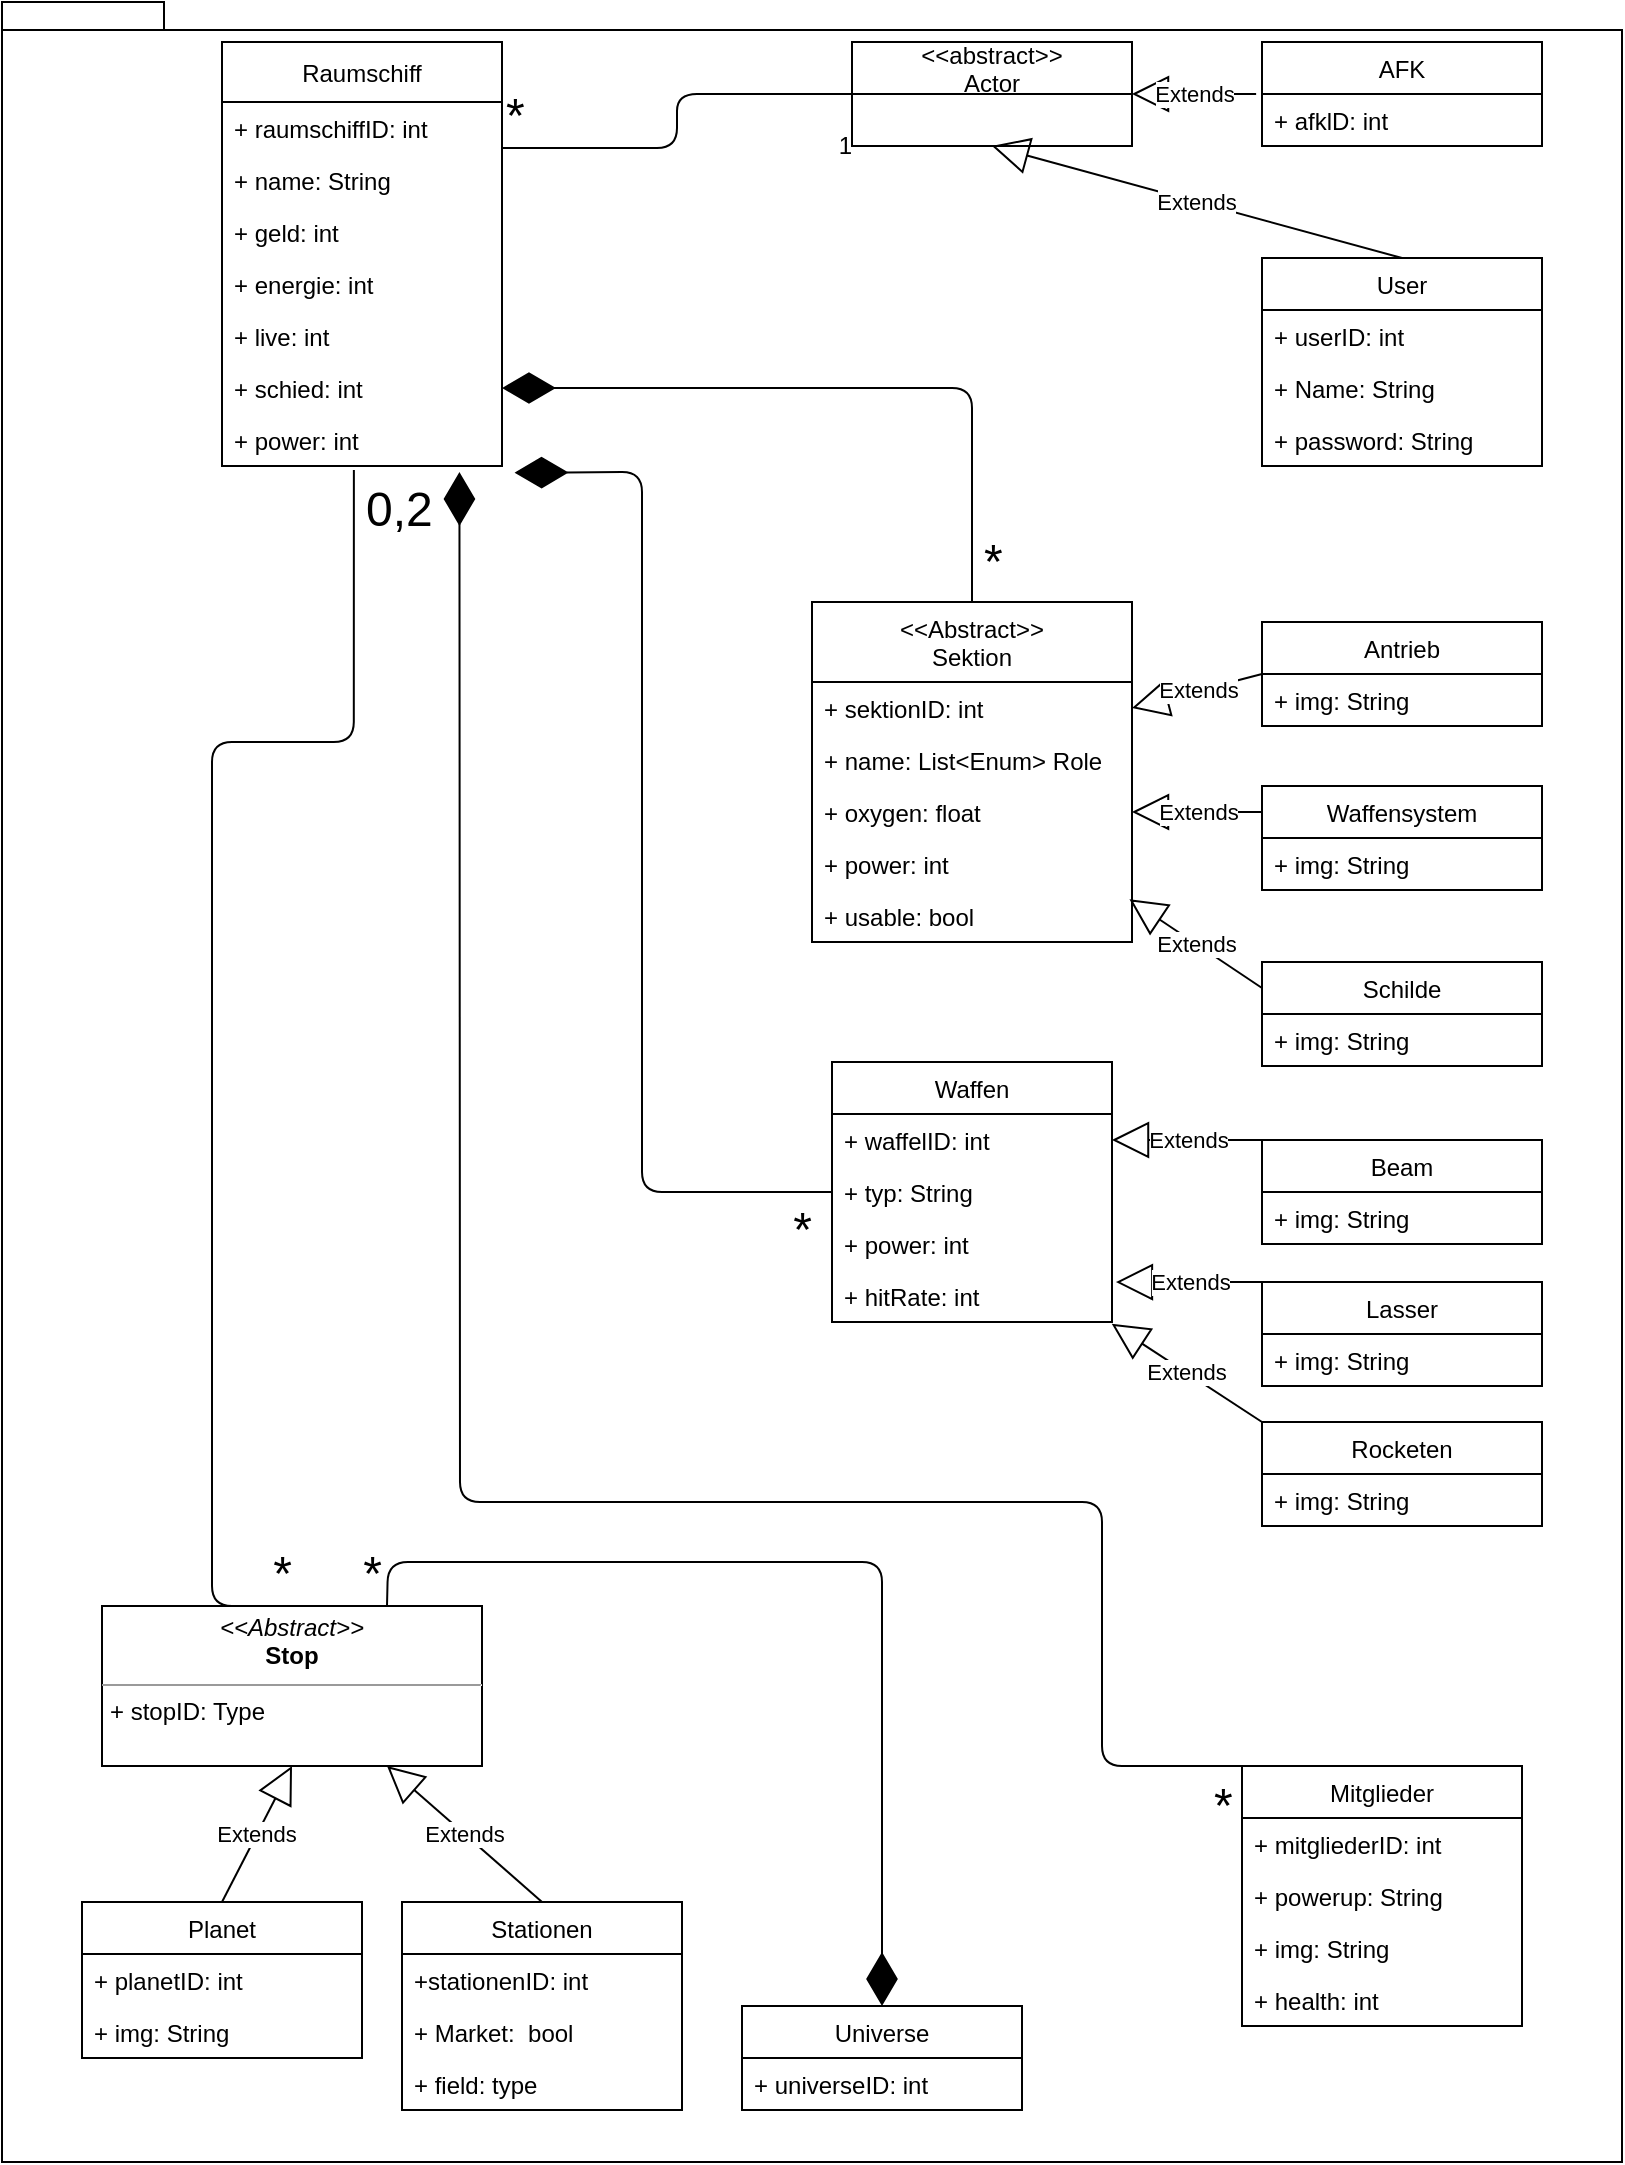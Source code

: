 <mxfile version="13.1.3" type="device"><diagram name="Page-1" id="c4acf3e9-155e-7222-9cf6-157b1a14988f"><mxGraphModel dx="1178" dy="634" grid="1" gridSize="10" guides="1" tooltips="1" connect="1" arrows="1" fold="1" page="1" pageScale="1" pageWidth="850" pageHeight="1100" background="#ffffff" math="0" shadow="0"><root><mxCell id="0"/><mxCell id="1" parent="0"/><mxCell id="zswr2A9SSmIOqwGTtzfv-5" value="" style="shape=folder;fontStyle=1;spacingTop=10;tabWidth=40;tabHeight=14;tabPosition=left;html=1;" vertex="1" parent="1"><mxGeometry x="20" y="10" width="810" height="1080" as="geometry"/></mxCell><mxCell id="gZe3wogs6g2mu7yv9hZS-28" value="Extends" style="endArrow=block;endSize=16;endFill=0;html=1;entryX=0.5;entryY=1;entryDx=0;entryDy=0;exitX=0.5;exitY=0;exitDx=0;exitDy=0;" parent="1" source="gZe3wogs6g2mu7yv9hZS-2" target="gZe3wogs6g2mu7yv9hZS-6" edge="1"><mxGeometry width="160" relative="1" as="geometry"><mxPoint x="825" y="230" as="sourcePoint"/><mxPoint x="985" y="230" as="targetPoint"/></mxGeometry></mxCell><mxCell id="gZe3wogs6g2mu7yv9hZS-29" value="Extends" style="endArrow=block;endSize=16;endFill=0;html=1;entryX=1;entryY=0.5;entryDx=0;entryDy=0;exitX=-0.021;exitY=0;exitDx=0;exitDy=0;exitPerimeter=0;" parent="1" source="gZe3wogs6g2mu7yv9hZS-11" target="gZe3wogs6g2mu7yv9hZS-6" edge="1"><mxGeometry width="160" relative="1" as="geometry"><mxPoint x="825" y="230" as="sourcePoint"/><mxPoint x="985" y="230" as="targetPoint"/></mxGeometry></mxCell><mxCell id="gZe3wogs6g2mu7yv9hZS-40" value="" style="endArrow=none;html=1;edgeStyle=orthogonalEdgeStyle;entryX=0;entryY=0.5;entryDx=0;entryDy=0;exitX=1;exitY=0.25;exitDx=0;exitDy=0;" parent="1" source="gZe3wogs6g2mu7yv9hZS-60" target="gZe3wogs6g2mu7yv9hZS-6" edge="1"><mxGeometry relative="1" as="geometry"><mxPoint x="290" y="60" as="sourcePoint"/><mxPoint x="430" y="55.5" as="targetPoint"/></mxGeometry></mxCell><mxCell id="gZe3wogs6g2mu7yv9hZS-41" value="&lt;font style=&quot;font-size: 24px&quot;&gt;*&lt;/font&gt;" style="resizable=0;html=1;align=left;verticalAlign=bottom;labelBackgroundColor=#ffffff;fontSize=10;" parent="gZe3wogs6g2mu7yv9hZS-40" connectable="0" vertex="1"><mxGeometry x="-1" relative="1" as="geometry"/></mxCell><mxCell id="gZe3wogs6g2mu7yv9hZS-42" value="&lt;font style=&quot;font-size: 12px&quot;&gt;1&lt;/font&gt;" style="resizable=0;html=1;align=right;verticalAlign=bottom;labelBackgroundColor=#ffffff;fontSize=10;" parent="gZe3wogs6g2mu7yv9hZS-40" connectable="0" vertex="1"><mxGeometry x="1" relative="1" as="geometry"><mxPoint y="34" as="offset"/></mxGeometry></mxCell><mxCell id="gZe3wogs6g2mu7yv9hZS-51" value="&lt;p style=&quot;margin: 0px ; margin-top: 4px ; text-align: center&quot;&gt;&lt;i&gt;&amp;lt;&amp;lt;Abstract&amp;gt;&amp;gt;&lt;/i&gt;&lt;br&gt;&lt;b&gt;Stop&lt;/b&gt;&lt;/p&gt;&lt;hr size=&quot;1&quot;&gt;&lt;p style=&quot;margin: 0px ; margin-left: 4px&quot;&gt;+ stopID: Type&lt;br&gt;&lt;/p&gt;&lt;p style=&quot;margin: 0px ; margin-left: 4px&quot;&gt;&lt;br&gt;&lt;/p&gt;" style="verticalAlign=top;align=left;overflow=fill;fontSize=12;fontFamily=Helvetica;html=1;" parent="1" vertex="1"><mxGeometry x="70" y="812" width="190" height="80" as="geometry"/></mxCell><mxCell id="gZe3wogs6g2mu7yv9hZS-58" value="Extends" style="endArrow=block;endSize=16;endFill=0;html=1;exitX=0.5;exitY=0;exitDx=0;exitDy=0;entryX=0.5;entryY=1;entryDx=0;entryDy=0;" parent="1" source="gZe3wogs6g2mu7yv9hZS-24" target="gZe3wogs6g2mu7yv9hZS-51" edge="1"><mxGeometry width="160" relative="1" as="geometry"><mxPoint x="410" y="684.16" as="sourcePoint"/><mxPoint x="570" y="684.16" as="targetPoint"/></mxGeometry></mxCell><mxCell id="gZe3wogs6g2mu7yv9hZS-59" value="Extends" style="endArrow=block;endSize=16;endFill=0;html=1;entryX=0.75;entryY=1;entryDx=0;entryDy=0;exitX=0.5;exitY=0;exitDx=0;exitDy=0;" parent="1" source="gZe3wogs6g2mu7yv9hZS-43" target="gZe3wogs6g2mu7yv9hZS-51" edge="1"><mxGeometry width="160" relative="1" as="geometry"><mxPoint x="410" y="684.16" as="sourcePoint"/><mxPoint x="570" y="684.16" as="targetPoint"/></mxGeometry></mxCell><mxCell id="gZe3wogs6g2mu7yv9hZS-60" value="Raumschiff" style="swimlane;fontStyle=0;childLayout=stackLayout;horizontal=1;startSize=30;fillColor=none;horizontalStack=0;resizeParent=1;resizeParentMax=0;resizeLast=0;collapsible=1;marginBottom=0;" parent="1" vertex="1"><mxGeometry x="130" y="30" width="140" height="212" as="geometry"/></mxCell><mxCell id="gZe3wogs6g2mu7yv9hZS-61" value="+ raumschiffID: int" style="text;strokeColor=none;fillColor=none;align=left;verticalAlign=top;spacingLeft=4;spacingRight=4;overflow=hidden;rotatable=0;points=[[0,0.5],[1,0.5]];portConstraint=eastwest;" parent="gZe3wogs6g2mu7yv9hZS-60" vertex="1"><mxGeometry y="30" width="140" height="26" as="geometry"/></mxCell><mxCell id="gZe3wogs6g2mu7yv9hZS-76" value="+ name: String" style="text;strokeColor=none;fillColor=none;align=left;verticalAlign=top;spacingLeft=4;spacingRight=4;overflow=hidden;rotatable=0;points=[[0,0.5],[1,0.5]];portConstraint=eastwest;" parent="gZe3wogs6g2mu7yv9hZS-60" vertex="1"><mxGeometry y="56" width="140" height="26" as="geometry"/></mxCell><mxCell id="gZe3wogs6g2mu7yv9hZS-73" value="+ geld: int" style="text;strokeColor=none;fillColor=none;align=left;verticalAlign=top;spacingLeft=4;spacingRight=4;overflow=hidden;rotatable=0;points=[[0,0.5],[1,0.5]];portConstraint=eastwest;" parent="gZe3wogs6g2mu7yv9hZS-60" vertex="1"><mxGeometry y="82" width="140" height="26" as="geometry"/></mxCell><mxCell id="gZe3wogs6g2mu7yv9hZS-74" value="+ energie: int" style="text;strokeColor=none;fillColor=none;align=left;verticalAlign=top;spacingLeft=4;spacingRight=4;overflow=hidden;rotatable=0;points=[[0,0.5],[1,0.5]];portConstraint=eastwest;" parent="gZe3wogs6g2mu7yv9hZS-60" vertex="1"><mxGeometry y="108" width="140" height="26" as="geometry"/></mxCell><mxCell id="gZe3wogs6g2mu7yv9hZS-75" value="+ live: int" style="text;strokeColor=none;fillColor=none;align=left;verticalAlign=top;spacingLeft=4;spacingRight=4;overflow=hidden;rotatable=0;points=[[0,0.5],[1,0.5]];portConstraint=eastwest;" parent="gZe3wogs6g2mu7yv9hZS-60" vertex="1"><mxGeometry y="134" width="140" height="26" as="geometry"/></mxCell><mxCell id="gZe3wogs6g2mu7yv9hZS-77" value="+ schied: int" style="text;strokeColor=none;fillColor=none;align=left;verticalAlign=top;spacingLeft=4;spacingRight=4;overflow=hidden;rotatable=0;points=[[0,0.5],[1,0.5]];portConstraint=eastwest;" parent="gZe3wogs6g2mu7yv9hZS-60" vertex="1"><mxGeometry y="160" width="140" height="26" as="geometry"/></mxCell><mxCell id="gZe3wogs6g2mu7yv9hZS-85" value="+ power: int" style="text;strokeColor=none;fillColor=none;align=left;verticalAlign=top;spacingLeft=4;spacingRight=4;overflow=hidden;rotatable=0;points=[[0,0.5],[1,0.5]];portConstraint=eastwest;" parent="gZe3wogs6g2mu7yv9hZS-60" vertex="1"><mxGeometry y="186" width="140" height="26" as="geometry"/></mxCell><mxCell id="gZe3wogs6g2mu7yv9hZS-86" value="" style="endArrow=none;html=1;edgeStyle=orthogonalEdgeStyle;exitX=0.471;exitY=1.077;exitDx=0;exitDy=0;exitPerimeter=0;entryX=0.5;entryY=0;entryDx=0;entryDy=0;" parent="1" source="gZe3wogs6g2mu7yv9hZS-85" target="gZe3wogs6g2mu7yv9hZS-51" edge="1"><mxGeometry relative="1" as="geometry"><mxPoint x="300" y="250" as="sourcePoint"/><mxPoint x="460" y="250" as="targetPoint"/><Array as="points"><mxPoint x="196" y="380"/><mxPoint x="125" y="380"/></Array></mxGeometry></mxCell><mxCell id="gZe3wogs6g2mu7yv9hZS-87" value="&lt;font style=&quot;font-size: 24px&quot;&gt;0,2&lt;/font&gt;" style="resizable=0;html=1;align=left;verticalAlign=bottom;labelBackgroundColor=#ffffff;fontSize=10;" parent="gZe3wogs6g2mu7yv9hZS-86" connectable="0" vertex="1"><mxGeometry x="-1" relative="1" as="geometry"><mxPoint x="4.06" y="36" as="offset"/></mxGeometry></mxCell><mxCell id="gZe3wogs6g2mu7yv9hZS-88" value="&lt;font style=&quot;font-size: 24px&quot;&gt;*&lt;/font&gt;" style="resizable=0;html=1;align=right;verticalAlign=bottom;labelBackgroundColor=#ffffff;fontSize=10;" parent="gZe3wogs6g2mu7yv9hZS-86" connectable="0" vertex="1"><mxGeometry x="1" relative="1" as="geometry"/></mxCell><mxCell id="gZe3wogs6g2mu7yv9hZS-98" value="" style="endArrow=diamondThin;endFill=1;endSize=24;html=1;entryX=1;entryY=0.5;entryDx=0;entryDy=0;exitX=0.5;exitY=0;exitDx=0;exitDy=0;" parent="1" source="gZe3wogs6g2mu7yv9hZS-89" target="gZe3wogs6g2mu7yv9hZS-77" edge="1"><mxGeometry width="160" relative="1" as="geometry"><mxPoint x="370" y="310" as="sourcePoint"/><mxPoint x="530" y="310" as="targetPoint"/><Array as="points"><mxPoint x="505" y="203"/></Array></mxGeometry></mxCell><mxCell id="gZe3wogs6g2mu7yv9hZS-107" value="Schilde" style="swimlane;fontStyle=0;childLayout=stackLayout;horizontal=1;startSize=26;fillColor=none;horizontalStack=0;resizeParent=1;resizeParentMax=0;resizeLast=0;collapsible=1;marginBottom=0;" parent="1" vertex="1"><mxGeometry x="650" y="490" width="140" height="52" as="geometry"/></mxCell><mxCell id="gZe3wogs6g2mu7yv9hZS-108" value="+ img: String&#xa;" style="text;strokeColor=none;fillColor=none;align=left;verticalAlign=top;spacingLeft=4;spacingRight=4;overflow=hidden;rotatable=0;points=[[0,0.5],[1,0.5]];portConstraint=eastwest;" parent="gZe3wogs6g2mu7yv9hZS-107" vertex="1"><mxGeometry y="26" width="140" height="26" as="geometry"/></mxCell><mxCell id="gZe3wogs6g2mu7yv9hZS-111" value="Extends" style="endArrow=block;endSize=16;endFill=0;html=1;exitX=0;exitY=0.5;exitDx=0;exitDy=0;entryX=1;entryY=0.5;entryDx=0;entryDy=0;" parent="1" target="gZe3wogs6g2mu7yv9hZS-90" edge="1" source="gZe3wogs6g2mu7yv9hZS-99"><mxGeometry width="160" relative="1" as="geometry"><mxPoint x="650.0" y="325" as="sourcePoint"/><mxPoint x="700" y="340" as="targetPoint"/></mxGeometry></mxCell><mxCell id="gZe3wogs6g2mu7yv9hZS-112" value="Extends" style="endArrow=block;endSize=16;endFill=0;html=1;exitX=0;exitY=0.25;exitDx=0;exitDy=0;entryX=1;entryY=0.5;entryDx=0;entryDy=0;" parent="1" source="gZe3wogs6g2mu7yv9hZS-103" target="gZe3wogs6g2mu7yv9hZS-92" edge="1"><mxGeometry width="160" relative="1" as="geometry"><mxPoint x="660" y="335" as="sourcePoint"/><mxPoint x="530" y="333" as="targetPoint"/></mxGeometry></mxCell><mxCell id="gZe3wogs6g2mu7yv9hZS-113" value="Extends" style="endArrow=block;endSize=16;endFill=0;html=1;exitX=0;exitY=0.25;exitDx=0;exitDy=0;entryX=0.992;entryY=1.179;entryDx=0;entryDy=0;entryPerimeter=0;" parent="1" source="gZe3wogs6g2mu7yv9hZS-107" target="gZe3wogs6g2mu7yv9hZS-94" edge="1"><mxGeometry width="160" relative="1" as="geometry"><mxPoint x="660" y="412" as="sourcePoint"/><mxPoint x="524" y="440" as="targetPoint"/></mxGeometry></mxCell><mxCell id="gZe3wogs6g2mu7yv9hZS-2" value="User" style="swimlane;fontStyle=0;childLayout=stackLayout;horizontal=1;startSize=26;fillColor=none;horizontalStack=0;resizeParent=1;resizeParentMax=0;resizeLast=0;collapsible=1;marginBottom=0;" parent="1" vertex="1"><mxGeometry x="650" y="138" width="140" height="104" as="geometry"><mxRectangle x="200" y="230" width="90" height="26" as="alternateBounds"/></mxGeometry></mxCell><mxCell id="gZe3wogs6g2mu7yv9hZS-3" value="+ userID: int" style="text;strokeColor=none;fillColor=none;align=left;verticalAlign=top;spacingLeft=4;spacingRight=4;overflow=hidden;rotatable=0;points=[[0,0.5],[1,0.5]];portConstraint=eastwest;" parent="gZe3wogs6g2mu7yv9hZS-2" vertex="1"><mxGeometry y="26" width="140" height="26" as="geometry"/></mxCell><mxCell id="gZe3wogs6g2mu7yv9hZS-4" value="+ Name: String" style="text;strokeColor=none;fillColor=none;align=left;verticalAlign=top;spacingLeft=4;spacingRight=4;overflow=hidden;rotatable=0;points=[[0,0.5],[1,0.5]];portConstraint=eastwest;" parent="gZe3wogs6g2mu7yv9hZS-2" vertex="1"><mxGeometry y="52" width="140" height="26" as="geometry"/></mxCell><mxCell id="gZe3wogs6g2mu7yv9hZS-5" value="+ password: String" style="text;strokeColor=none;fillColor=none;align=left;verticalAlign=top;spacingLeft=4;spacingRight=4;overflow=hidden;rotatable=0;points=[[0,0.5],[1,0.5]];portConstraint=eastwest;" parent="gZe3wogs6g2mu7yv9hZS-2" vertex="1"><mxGeometry y="78" width="140" height="26" as="geometry"/></mxCell><mxCell id="gZe3wogs6g2mu7yv9hZS-10" value="AFK" style="swimlane;fontStyle=0;childLayout=stackLayout;horizontal=1;startSize=26;fillColor=none;horizontalStack=0;resizeParent=1;resizeParentMax=0;resizeLast=0;collapsible=1;marginBottom=0;" parent="1" vertex="1"><mxGeometry x="650" y="30" width="140" height="52" as="geometry"/></mxCell><mxCell id="gZe3wogs6g2mu7yv9hZS-11" value="+ afklD: int" style="text;strokeColor=none;fillColor=none;align=left;verticalAlign=top;spacingLeft=4;spacingRight=4;overflow=hidden;rotatable=0;points=[[0,0.5],[1,0.5]];portConstraint=eastwest;" parent="gZe3wogs6g2mu7yv9hZS-10" vertex="1"><mxGeometry y="26" width="140" height="26" as="geometry"/></mxCell><mxCell id="gZe3wogs6g2mu7yv9hZS-89" value="&lt;&lt;Abstract&gt;&gt;&#xa;Sektion" style="swimlane;fontStyle=0;childLayout=stackLayout;horizontal=1;startSize=40;fillColor=none;horizontalStack=0;resizeParent=1;resizeParentMax=0;resizeLast=0;collapsible=1;marginBottom=0;" parent="1" vertex="1"><mxGeometry x="425" y="310" width="160" height="170" as="geometry"/></mxCell><mxCell id="gZe3wogs6g2mu7yv9hZS-90" value="+ sektionID: int" style="text;strokeColor=none;fillColor=none;align=left;verticalAlign=top;spacingLeft=4;spacingRight=4;overflow=hidden;rotatable=0;points=[[0,0.5],[1,0.5]];portConstraint=eastwest;" parent="gZe3wogs6g2mu7yv9hZS-89" vertex="1"><mxGeometry y="40" width="160" height="26" as="geometry"/></mxCell><mxCell id="gZe3wogs6g2mu7yv9hZS-91" value="+ name: List&lt;Enum&gt; Role" style="text;strokeColor=none;fillColor=none;align=left;verticalAlign=top;spacingLeft=4;spacingRight=4;overflow=hidden;rotatable=0;points=[[0,0.5],[1,0.5]];portConstraint=eastwest;" parent="gZe3wogs6g2mu7yv9hZS-89" vertex="1"><mxGeometry y="66" width="160" height="26" as="geometry"/></mxCell><mxCell id="gZe3wogs6g2mu7yv9hZS-92" value="+ oxygen: float" style="text;strokeColor=none;fillColor=none;align=left;verticalAlign=top;spacingLeft=4;spacingRight=4;overflow=hidden;rotatable=0;points=[[0,0.5],[1,0.5]];portConstraint=eastwest;" parent="gZe3wogs6g2mu7yv9hZS-89" vertex="1"><mxGeometry y="92" width="160" height="26" as="geometry"/></mxCell><mxCell id="gZe3wogs6g2mu7yv9hZS-94" value="+ power: int" style="text;strokeColor=none;fillColor=none;align=left;verticalAlign=top;spacingLeft=4;spacingRight=4;overflow=hidden;rotatable=0;points=[[0,0.5],[1,0.5]];portConstraint=eastwest;" parent="gZe3wogs6g2mu7yv9hZS-89" vertex="1"><mxGeometry y="118" width="160" height="26" as="geometry"/></mxCell><mxCell id="gZe3wogs6g2mu7yv9hZS-114" value="+ usable: bool" style="text;strokeColor=none;fillColor=none;align=left;verticalAlign=top;spacingLeft=4;spacingRight=4;overflow=hidden;rotatable=0;points=[[0,0.5],[1,0.5]];portConstraint=eastwest;" parent="gZe3wogs6g2mu7yv9hZS-89" vertex="1"><mxGeometry y="144" width="160" height="26" as="geometry"/></mxCell><mxCell id="gZe3wogs6g2mu7yv9hZS-6" value="&lt;&lt;abstract&gt;&gt; &#xa;Actor" style="swimlane;fontStyle=0;childLayout=stackLayout;horizontal=1;startSize=26;fillColor=none;horizontalStack=0;resizeParent=1;resizeParentMax=0;resizeLast=0;collapsible=1;marginBottom=0;" parent="1" vertex="1"><mxGeometry x="445" y="30" width="140" height="52" as="geometry"/></mxCell><mxCell id="gZe3wogs6g2mu7yv9hZS-136" value="Beam" style="swimlane;fontStyle=0;childLayout=stackLayout;horizontal=1;startSize=26;fillColor=none;horizontalStack=0;resizeParent=1;resizeParentMax=0;resizeLast=0;collapsible=1;marginBottom=0;" parent="1" vertex="1"><mxGeometry x="650" y="579" width="140" height="52" as="geometry"/></mxCell><mxCell id="gZe3wogs6g2mu7yv9hZS-137" value="+ img: String&#xa;" style="text;strokeColor=none;fillColor=none;align=left;verticalAlign=top;spacingLeft=4;spacingRight=4;overflow=hidden;rotatable=0;points=[[0,0.5],[1,0.5]];portConstraint=eastwest;" parent="gZe3wogs6g2mu7yv9hZS-136" vertex="1"><mxGeometry y="26" width="140" height="26" as="geometry"/></mxCell><mxCell id="gZe3wogs6g2mu7yv9hZS-103" value="Waffensystem" style="swimlane;fontStyle=0;childLayout=stackLayout;horizontal=1;startSize=26;fillColor=none;horizontalStack=0;resizeParent=1;resizeParentMax=0;resizeLast=0;collapsible=1;marginBottom=0;" parent="1" vertex="1"><mxGeometry x="650" y="402" width="140" height="52" as="geometry"/></mxCell><mxCell id="gZe3wogs6g2mu7yv9hZS-104" value="+ img: String" style="text;strokeColor=none;fillColor=none;align=left;verticalAlign=top;spacingLeft=4;spacingRight=4;overflow=hidden;rotatable=0;points=[[0,0.5],[1,0.5]];portConstraint=eastwest;" parent="gZe3wogs6g2mu7yv9hZS-103" vertex="1"><mxGeometry y="26" width="140" height="26" as="geometry"/></mxCell><mxCell id="gZe3wogs6g2mu7yv9hZS-99" value="Antrieb" style="swimlane;fontStyle=0;childLayout=stackLayout;horizontal=1;startSize=26;fillColor=none;horizontalStack=0;resizeParent=1;resizeParentMax=0;resizeLast=0;collapsible=1;marginBottom=0;" parent="1" vertex="1"><mxGeometry x="650" y="320" width="140" height="52" as="geometry"/></mxCell><mxCell id="gZe3wogs6g2mu7yv9hZS-100" value="+ img: String" style="text;strokeColor=none;fillColor=none;align=left;verticalAlign=top;spacingLeft=4;spacingRight=4;overflow=hidden;rotatable=0;points=[[0,0.5],[1,0.5]];portConstraint=eastwest;" parent="gZe3wogs6g2mu7yv9hZS-99" vertex="1"><mxGeometry y="26" width="140" height="26" as="geometry"/></mxCell><mxCell id="gZe3wogs6g2mu7yv9hZS-24" value="Planet" style="swimlane;fontStyle=0;childLayout=stackLayout;horizontal=1;startSize=26;fillColor=none;horizontalStack=0;resizeParent=1;resizeParentMax=0;resizeLast=0;collapsible=1;marginBottom=0;" parent="1" vertex="1"><mxGeometry x="60" y="960" width="140" height="78" as="geometry"/></mxCell><mxCell id="gZe3wogs6g2mu7yv9hZS-25" value="+ planetID: int" style="text;strokeColor=none;fillColor=none;align=left;verticalAlign=top;spacingLeft=4;spacingRight=4;overflow=hidden;rotatable=0;points=[[0,0.5],[1,0.5]];portConstraint=eastwest;" parent="gZe3wogs6g2mu7yv9hZS-24" vertex="1"><mxGeometry y="26" width="140" height="26" as="geometry"/></mxCell><mxCell id="gZe3wogs6g2mu7yv9hZS-27" value="+ img: String" style="text;strokeColor=none;fillColor=none;align=left;verticalAlign=top;spacingLeft=4;spacingRight=4;overflow=hidden;rotatable=0;points=[[0,0.5],[1,0.5]];portConstraint=eastwest;" parent="gZe3wogs6g2mu7yv9hZS-24" vertex="1"><mxGeometry y="52" width="140" height="26" as="geometry"/></mxCell><mxCell id="gZe3wogs6g2mu7yv9hZS-130" value="" style="endArrow=diamondThin;endFill=1;endSize=24;html=1;exitX=0;exitY=0.5;exitDx=0;exitDy=0;entryX=1.045;entryY=1.128;entryDx=0;entryDy=0;entryPerimeter=0;" parent="1" source="gZe3wogs6g2mu7yv9hZS-117" target="gZe3wogs6g2mu7yv9hZS-85" edge="1"><mxGeometry width="160" relative="1" as="geometry"><mxPoint x="515" y="320" as="sourcePoint"/><mxPoint x="270" y="260" as="targetPoint"/><Array as="points"><mxPoint x="340" y="605"/><mxPoint x="340" y="245"/></Array></mxGeometry></mxCell><mxCell id="gZe3wogs6g2mu7yv9hZS-132" value="&lt;font style=&quot;font-size: 24px&quot;&gt;*&lt;/font&gt;" style="resizable=0;html=1;align=right;verticalAlign=bottom;labelBackgroundColor=#ffffff;fontSize=10;" parent="1" connectable="0" vertex="1"><mxGeometry x="425.0" y="640.0" as="geometry"/></mxCell><mxCell id="gZe3wogs6g2mu7yv9hZS-115" value="Waffen" style="swimlane;fontStyle=0;childLayout=stackLayout;horizontal=1;startSize=26;fillColor=none;horizontalStack=0;resizeParent=1;resizeParentMax=0;resizeLast=0;collapsible=1;marginBottom=0;" parent="1" vertex="1"><mxGeometry x="435" y="540" width="140" height="130" as="geometry"/></mxCell><mxCell id="gZe3wogs6g2mu7yv9hZS-116" value="+ waffelID: int" style="text;strokeColor=none;fillColor=none;align=left;verticalAlign=top;spacingLeft=4;spacingRight=4;overflow=hidden;rotatable=0;points=[[0,0.5],[1,0.5]];portConstraint=eastwest;" parent="gZe3wogs6g2mu7yv9hZS-115" vertex="1"><mxGeometry y="26" width="140" height="26" as="geometry"/></mxCell><mxCell id="gZe3wogs6g2mu7yv9hZS-117" value="+ typ: String" style="text;strokeColor=none;fillColor=none;align=left;verticalAlign=top;spacingLeft=4;spacingRight=4;overflow=hidden;rotatable=0;points=[[0,0.5],[1,0.5]];portConstraint=eastwest;" parent="gZe3wogs6g2mu7yv9hZS-115" vertex="1"><mxGeometry y="52" width="140" height="26" as="geometry"/></mxCell><mxCell id="gZe3wogs6g2mu7yv9hZS-118" value="+ power: int" style="text;strokeColor=none;fillColor=none;align=left;verticalAlign=top;spacingLeft=4;spacingRight=4;overflow=hidden;rotatable=0;points=[[0,0.5],[1,0.5]];portConstraint=eastwest;" parent="gZe3wogs6g2mu7yv9hZS-115" vertex="1"><mxGeometry y="78" width="140" height="26" as="geometry"/></mxCell><mxCell id="zswr2A9SSmIOqwGTtzfv-4" value="+ hitRate: int" style="text;strokeColor=none;fillColor=none;align=left;verticalAlign=top;spacingLeft=4;spacingRight=4;overflow=hidden;rotatable=0;points=[[0,0.5],[1,0.5]];portConstraint=eastwest;" vertex="1" parent="gZe3wogs6g2mu7yv9hZS-115"><mxGeometry y="104" width="140" height="26" as="geometry"/></mxCell><mxCell id="gZe3wogs6g2mu7yv9hZS-138" value="Extends" style="endArrow=block;endSize=16;endFill=0;html=1;exitX=0;exitY=0;exitDx=0;exitDy=0;entryX=1;entryY=0.5;entryDx=0;entryDy=0;" parent="1" source="gZe3wogs6g2mu7yv9hZS-136" target="gZe3wogs6g2mu7yv9hZS-116" edge="1"><mxGeometry width="160" relative="1" as="geometry"><mxPoint x="660.0" y="513" as="sourcePoint"/><mxPoint x="593.72" y="468.654" as="targetPoint"/><Array as="points"/></mxGeometry></mxCell><mxCell id="gZe3wogs6g2mu7yv9hZS-141" value="Extends" style="endArrow=block;endSize=16;endFill=0;html=1;exitX=0;exitY=0;exitDx=0;exitDy=0;entryX=1.014;entryY=0.233;entryDx=0;entryDy=0;entryPerimeter=0;" parent="1" source="gZe3wogs6g2mu7yv9hZS-139" edge="1" target="zswr2A9SSmIOqwGTtzfv-4"><mxGeometry width="160" relative="1" as="geometry"><mxPoint x="660.0" y="578" as="sourcePoint"/><mxPoint x="575.0" y="644" as="targetPoint"/><Array as="points"/></mxGeometry></mxCell><mxCell id="gZe3wogs6g2mu7yv9hZS-144" value="Extends" style="endArrow=block;endSize=16;endFill=0;html=1;exitX=0;exitY=0;exitDx=0;exitDy=0;entryX=0.999;entryY=1.033;entryDx=0;entryDy=0;entryPerimeter=0;" parent="1" target="zswr2A9SSmIOqwGTtzfv-4" edge="1" source="gZe3wogs6g2mu7yv9hZS-142"><mxGeometry width="160" relative="1" as="geometry"><mxPoint x="650.0" y="760" as="sourcePoint"/><mxPoint x="575.0" y="725.0" as="targetPoint"/><Array as="points"/></mxGeometry></mxCell><mxCell id="gZe3wogs6g2mu7yv9hZS-145" value="&lt;font style=&quot;font-size: 24px&quot;&gt;*&lt;/font&gt;" style="resizable=0;html=1;align=left;verticalAlign=bottom;labelBackgroundColor=#ffffff;fontSize=10;" parent="1" connectable="0" vertex="1"><mxGeometry x="505" y="270.002" as="geometry"><mxPoint x="4.06" y="36" as="offset"/></mxGeometry></mxCell><mxCell id="gZe3wogs6g2mu7yv9hZS-153" value="" style="endArrow=diamondThin;endFill=1;endSize=24;html=1;exitX=0;exitY=0;exitDx=0;exitDy=0;entryX=0.848;entryY=1.115;entryDx=0;entryDy=0;entryPerimeter=0;" parent="1" source="gZe3wogs6g2mu7yv9hZS-146" target="gZe3wogs6g2mu7yv9hZS-85" edge="1"><mxGeometry width="160" relative="1" as="geometry"><mxPoint x="378.7" y="736.0" as="sourcePoint"/><mxPoint x="220.0" y="376.328" as="targetPoint"/><Array as="points"><mxPoint x="570" y="892"/><mxPoint x="570" y="760"/><mxPoint x="410" y="760"/><mxPoint x="249" y="760"/></Array></mxGeometry></mxCell><mxCell id="gZe3wogs6g2mu7yv9hZS-146" value="Mitglieder" style="swimlane;fontStyle=0;childLayout=stackLayout;horizontal=1;startSize=26;fillColor=none;horizontalStack=0;resizeParent=1;resizeParentMax=0;resizeLast=0;collapsible=1;marginBottom=0;" parent="1" vertex="1"><mxGeometry x="640" y="892" width="140" height="130" as="geometry"/></mxCell><mxCell id="gZe3wogs6g2mu7yv9hZS-147" value="+ mitgliederID: int" style="text;strokeColor=none;fillColor=none;align=left;verticalAlign=top;spacingLeft=4;spacingRight=4;overflow=hidden;rotatable=0;points=[[0,0.5],[1,0.5]];portConstraint=eastwest;" parent="gZe3wogs6g2mu7yv9hZS-146" vertex="1"><mxGeometry y="26" width="140" height="26" as="geometry"/></mxCell><mxCell id="gZe3wogs6g2mu7yv9hZS-148" value="+ powerup: String" style="text;strokeColor=none;fillColor=none;align=left;verticalAlign=top;spacingLeft=4;spacingRight=4;overflow=hidden;rotatable=0;points=[[0,0.5],[1,0.5]];portConstraint=eastwest;" parent="gZe3wogs6g2mu7yv9hZS-146" vertex="1"><mxGeometry y="52" width="140" height="26" as="geometry"/></mxCell><mxCell id="gZe3wogs6g2mu7yv9hZS-149" value="+ img: String" style="text;strokeColor=none;fillColor=none;align=left;verticalAlign=top;spacingLeft=4;spacingRight=4;overflow=hidden;rotatable=0;points=[[0,0.5],[1,0.5]];portConstraint=eastwest;" parent="gZe3wogs6g2mu7yv9hZS-146" vertex="1"><mxGeometry y="78" width="140" height="26" as="geometry"/></mxCell><mxCell id="gZe3wogs6g2mu7yv9hZS-162" value="+ health: int" style="text;strokeColor=none;fillColor=none;align=left;verticalAlign=top;spacingLeft=4;spacingRight=4;overflow=hidden;rotatable=0;points=[[0,0.5],[1,0.5]];portConstraint=eastwest;" parent="gZe3wogs6g2mu7yv9hZS-146" vertex="1"><mxGeometry y="104" width="140" height="26" as="geometry"/></mxCell><mxCell id="gZe3wogs6g2mu7yv9hZS-161" value="&lt;font style=&quot;font-size: 24px&quot;&gt;*&lt;/font&gt;" style="resizable=0;html=1;align=left;verticalAlign=bottom;labelBackgroundColor=#ffffff;fontSize=10;" parent="1" connectable="0" vertex="1"><mxGeometry x="620" y="892.002" as="geometry"><mxPoint x="4.06" y="36" as="offset"/></mxGeometry></mxCell><mxCell id="zswr2A9SSmIOqwGTtzfv-1" value="" style="endArrow=diamondThin;endFill=1;endSize=24;html=1;exitX=0.75;exitY=0;exitDx=0;exitDy=0;entryX=0.5;entryY=0;entryDx=0;entryDy=0;" edge="1" parent="1" source="gZe3wogs6g2mu7yv9hZS-51" target="gZe3wogs6g2mu7yv9hZS-15"><mxGeometry width="160" relative="1" as="geometry"><mxPoint x="457.76" y="933.95" as="sourcePoint"/><mxPoint x="585" y="960" as="targetPoint"/><Array as="points"><mxPoint x="213" y="790"/><mxPoint x="460" y="790"/></Array></mxGeometry></mxCell><mxCell id="zswr2A9SSmIOqwGTtzfv-2" value="&lt;font style=&quot;font-size: 24px&quot;&gt;*&lt;/font&gt;" style="resizable=0;html=1;align=right;verticalAlign=bottom;labelBackgroundColor=#ffffff;fontSize=10;" connectable="0" vertex="1" parent="1"><mxGeometry x="210.001" y="812" as="geometry"/></mxCell><mxCell id="gZe3wogs6g2mu7yv9hZS-139" value="Lasser" style="swimlane;fontStyle=0;childLayout=stackLayout;horizontal=1;startSize=26;fillColor=none;horizontalStack=0;resizeParent=1;resizeParentMax=0;resizeLast=0;collapsible=1;marginBottom=0;" parent="1" vertex="1"><mxGeometry x="650" y="650" width="140" height="52" as="geometry"/></mxCell><mxCell id="gZe3wogs6g2mu7yv9hZS-140" value="+ img: String&#xa;" style="text;strokeColor=none;fillColor=none;align=left;verticalAlign=top;spacingLeft=4;spacingRight=4;overflow=hidden;rotatable=0;points=[[0,0.5],[1,0.5]];portConstraint=eastwest;" parent="gZe3wogs6g2mu7yv9hZS-139" vertex="1"><mxGeometry y="26" width="140" height="26" as="geometry"/></mxCell><mxCell id="gZe3wogs6g2mu7yv9hZS-15" value="Universe" style="swimlane;fontStyle=0;childLayout=stackLayout;horizontal=1;startSize=26;fillColor=none;horizontalStack=0;resizeParent=1;resizeParentMax=0;resizeLast=0;collapsible=1;marginBottom=0;" parent="1" vertex="1"><mxGeometry x="390" y="1012" width="140" height="52" as="geometry"/></mxCell><mxCell id="gZe3wogs6g2mu7yv9hZS-16" value="+ universeID: int" style="text;strokeColor=none;fillColor=none;align=left;verticalAlign=top;spacingLeft=4;spacingRight=4;overflow=hidden;rotatable=0;points=[[0,0.5],[1,0.5]];portConstraint=eastwest;" parent="gZe3wogs6g2mu7yv9hZS-15" vertex="1"><mxGeometry y="26" width="140" height="26" as="geometry"/></mxCell><mxCell id="gZe3wogs6g2mu7yv9hZS-43" value="Stationen" style="swimlane;fontStyle=0;childLayout=stackLayout;horizontal=1;startSize=26;fillColor=none;horizontalStack=0;resizeParent=1;resizeParentMax=0;resizeLast=0;collapsible=1;marginBottom=0;" parent="1" vertex="1"><mxGeometry x="220" y="960" width="140" height="104" as="geometry"/></mxCell><mxCell id="gZe3wogs6g2mu7yv9hZS-44" value="+stationenID: int" style="text;strokeColor=none;fillColor=none;align=left;verticalAlign=top;spacingLeft=4;spacingRight=4;overflow=hidden;rotatable=0;points=[[0,0.5],[1,0.5]];portConstraint=eastwest;" parent="gZe3wogs6g2mu7yv9hZS-43" vertex="1"><mxGeometry y="26" width="140" height="26" as="geometry"/></mxCell><mxCell id="gZe3wogs6g2mu7yv9hZS-45" value="+ Market:  bool" style="text;strokeColor=none;fillColor=none;align=left;verticalAlign=top;spacingLeft=4;spacingRight=4;overflow=hidden;rotatable=0;points=[[0,0.5],[1,0.5]];portConstraint=eastwest;" parent="gZe3wogs6g2mu7yv9hZS-43" vertex="1"><mxGeometry y="52" width="140" height="26" as="geometry"/></mxCell><mxCell id="gZe3wogs6g2mu7yv9hZS-46" value="+ field: type" style="text;strokeColor=none;fillColor=none;align=left;verticalAlign=top;spacingLeft=4;spacingRight=4;overflow=hidden;rotatable=0;points=[[0,0.5],[1,0.5]];portConstraint=eastwest;" parent="gZe3wogs6g2mu7yv9hZS-43" vertex="1"><mxGeometry y="78" width="140" height="26" as="geometry"/></mxCell><mxCell id="gZe3wogs6g2mu7yv9hZS-142" value="Rocketen" style="swimlane;fontStyle=0;childLayout=stackLayout;horizontal=1;startSize=26;fillColor=none;horizontalStack=0;resizeParent=1;resizeParentMax=0;resizeLast=0;collapsible=1;marginBottom=0;" parent="1" vertex="1"><mxGeometry x="650" y="720" width="140" height="52" as="geometry"/></mxCell><mxCell id="gZe3wogs6g2mu7yv9hZS-143" value="+ img: String&#xa;" style="text;strokeColor=none;fillColor=none;align=left;verticalAlign=top;spacingLeft=4;spacingRight=4;overflow=hidden;rotatable=0;points=[[0,0.5],[1,0.5]];portConstraint=eastwest;" parent="gZe3wogs6g2mu7yv9hZS-142" vertex="1"><mxGeometry y="26" width="140" height="26" as="geometry"/></mxCell></root></mxGraphModel></diagram></mxfile>